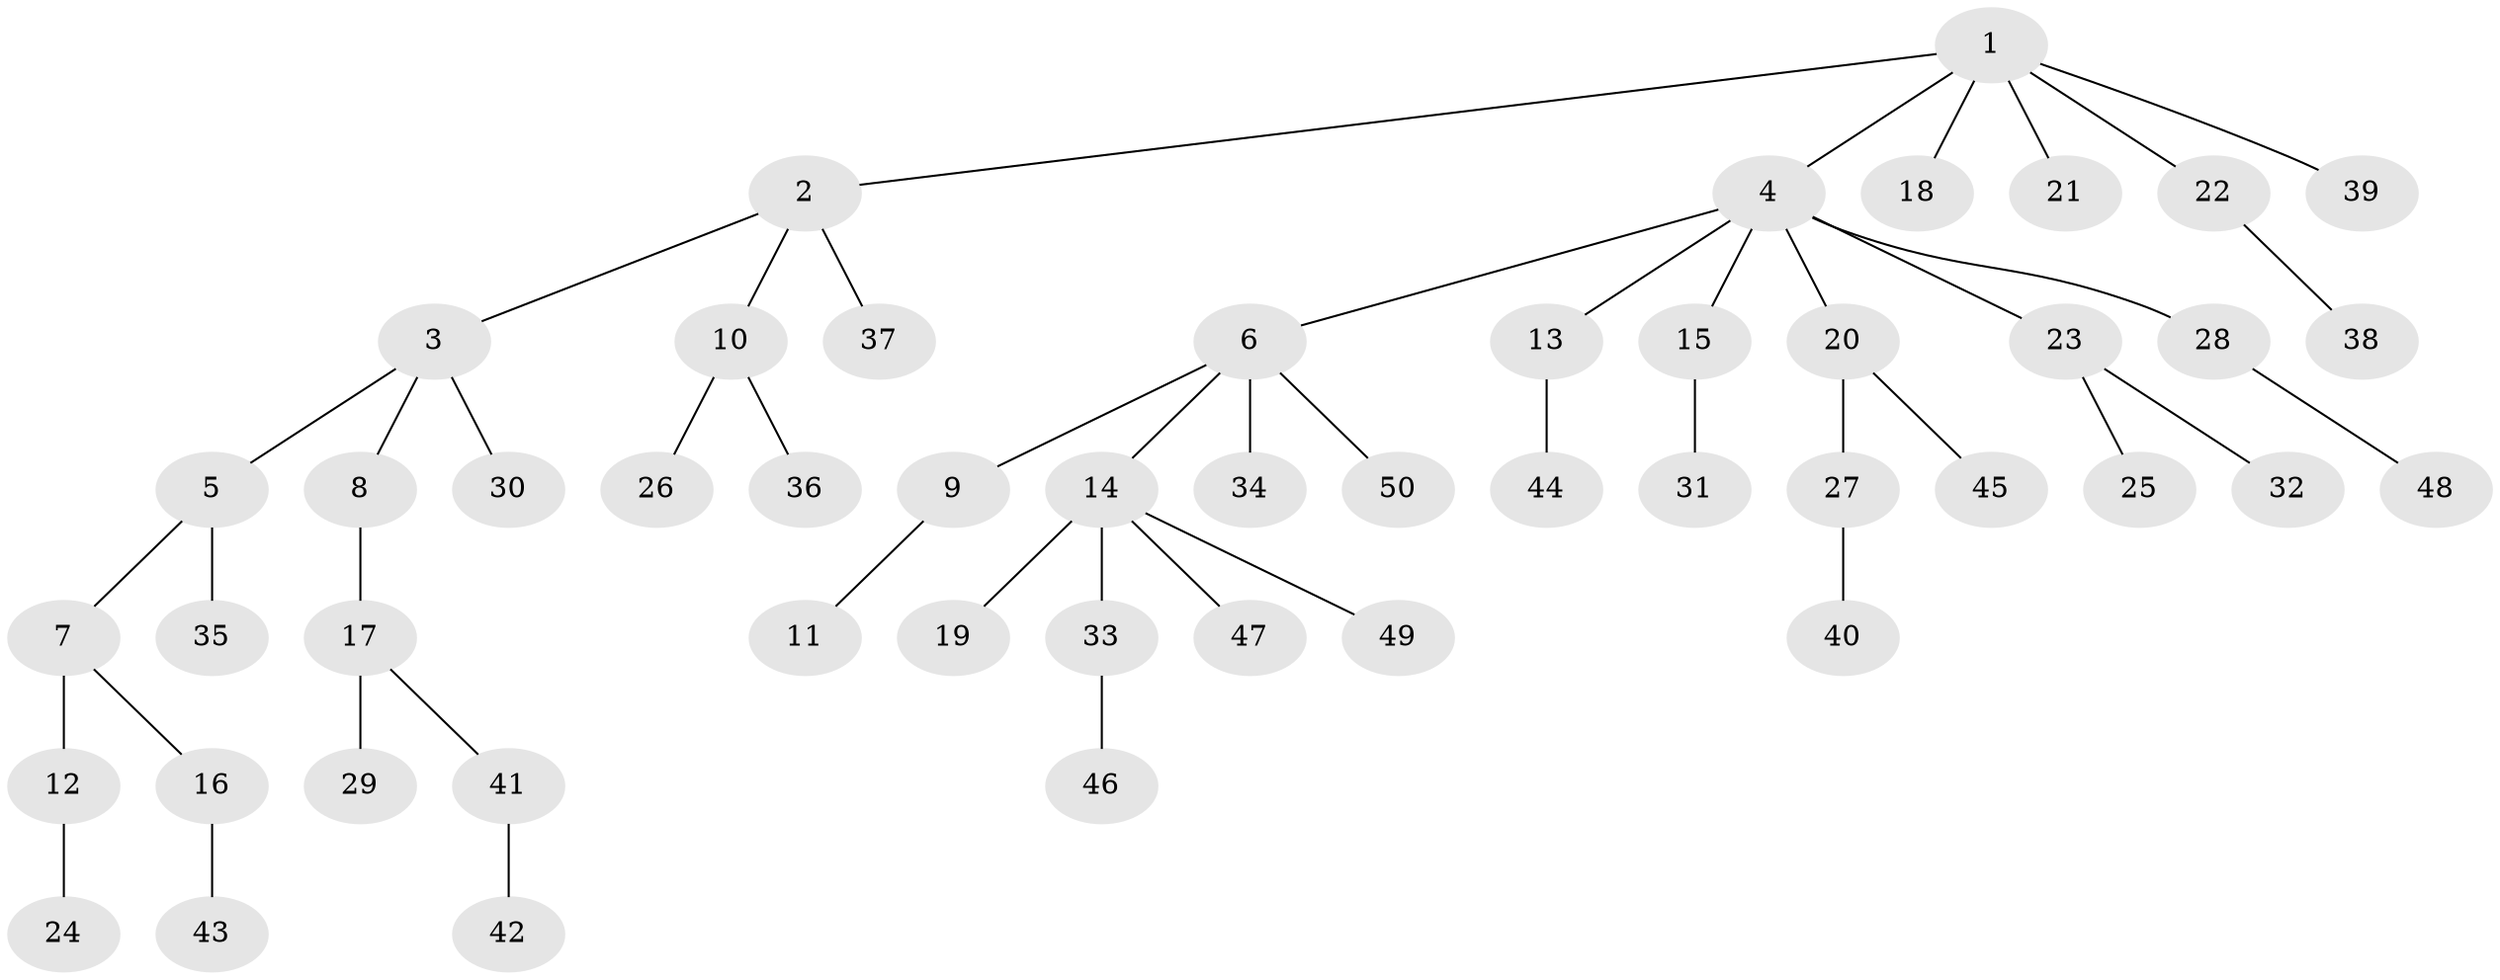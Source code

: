 // coarse degree distribution, {6: 0.1, 4: 0.05, 3: 0.05, 2: 0.15, 1: 0.65}
// Generated by graph-tools (version 1.1) at 2025/19/03/04/25 18:19:26]
// undirected, 50 vertices, 49 edges
graph export_dot {
graph [start="1"]
  node [color=gray90,style=filled];
  1;
  2;
  3;
  4;
  5;
  6;
  7;
  8;
  9;
  10;
  11;
  12;
  13;
  14;
  15;
  16;
  17;
  18;
  19;
  20;
  21;
  22;
  23;
  24;
  25;
  26;
  27;
  28;
  29;
  30;
  31;
  32;
  33;
  34;
  35;
  36;
  37;
  38;
  39;
  40;
  41;
  42;
  43;
  44;
  45;
  46;
  47;
  48;
  49;
  50;
  1 -- 2;
  1 -- 4;
  1 -- 18;
  1 -- 21;
  1 -- 22;
  1 -- 39;
  2 -- 3;
  2 -- 10;
  2 -- 37;
  3 -- 5;
  3 -- 8;
  3 -- 30;
  4 -- 6;
  4 -- 13;
  4 -- 15;
  4 -- 20;
  4 -- 23;
  4 -- 28;
  5 -- 7;
  5 -- 35;
  6 -- 9;
  6 -- 14;
  6 -- 34;
  6 -- 50;
  7 -- 12;
  7 -- 16;
  8 -- 17;
  9 -- 11;
  10 -- 26;
  10 -- 36;
  12 -- 24;
  13 -- 44;
  14 -- 19;
  14 -- 33;
  14 -- 47;
  14 -- 49;
  15 -- 31;
  16 -- 43;
  17 -- 29;
  17 -- 41;
  20 -- 27;
  20 -- 45;
  22 -- 38;
  23 -- 25;
  23 -- 32;
  27 -- 40;
  28 -- 48;
  33 -- 46;
  41 -- 42;
}
